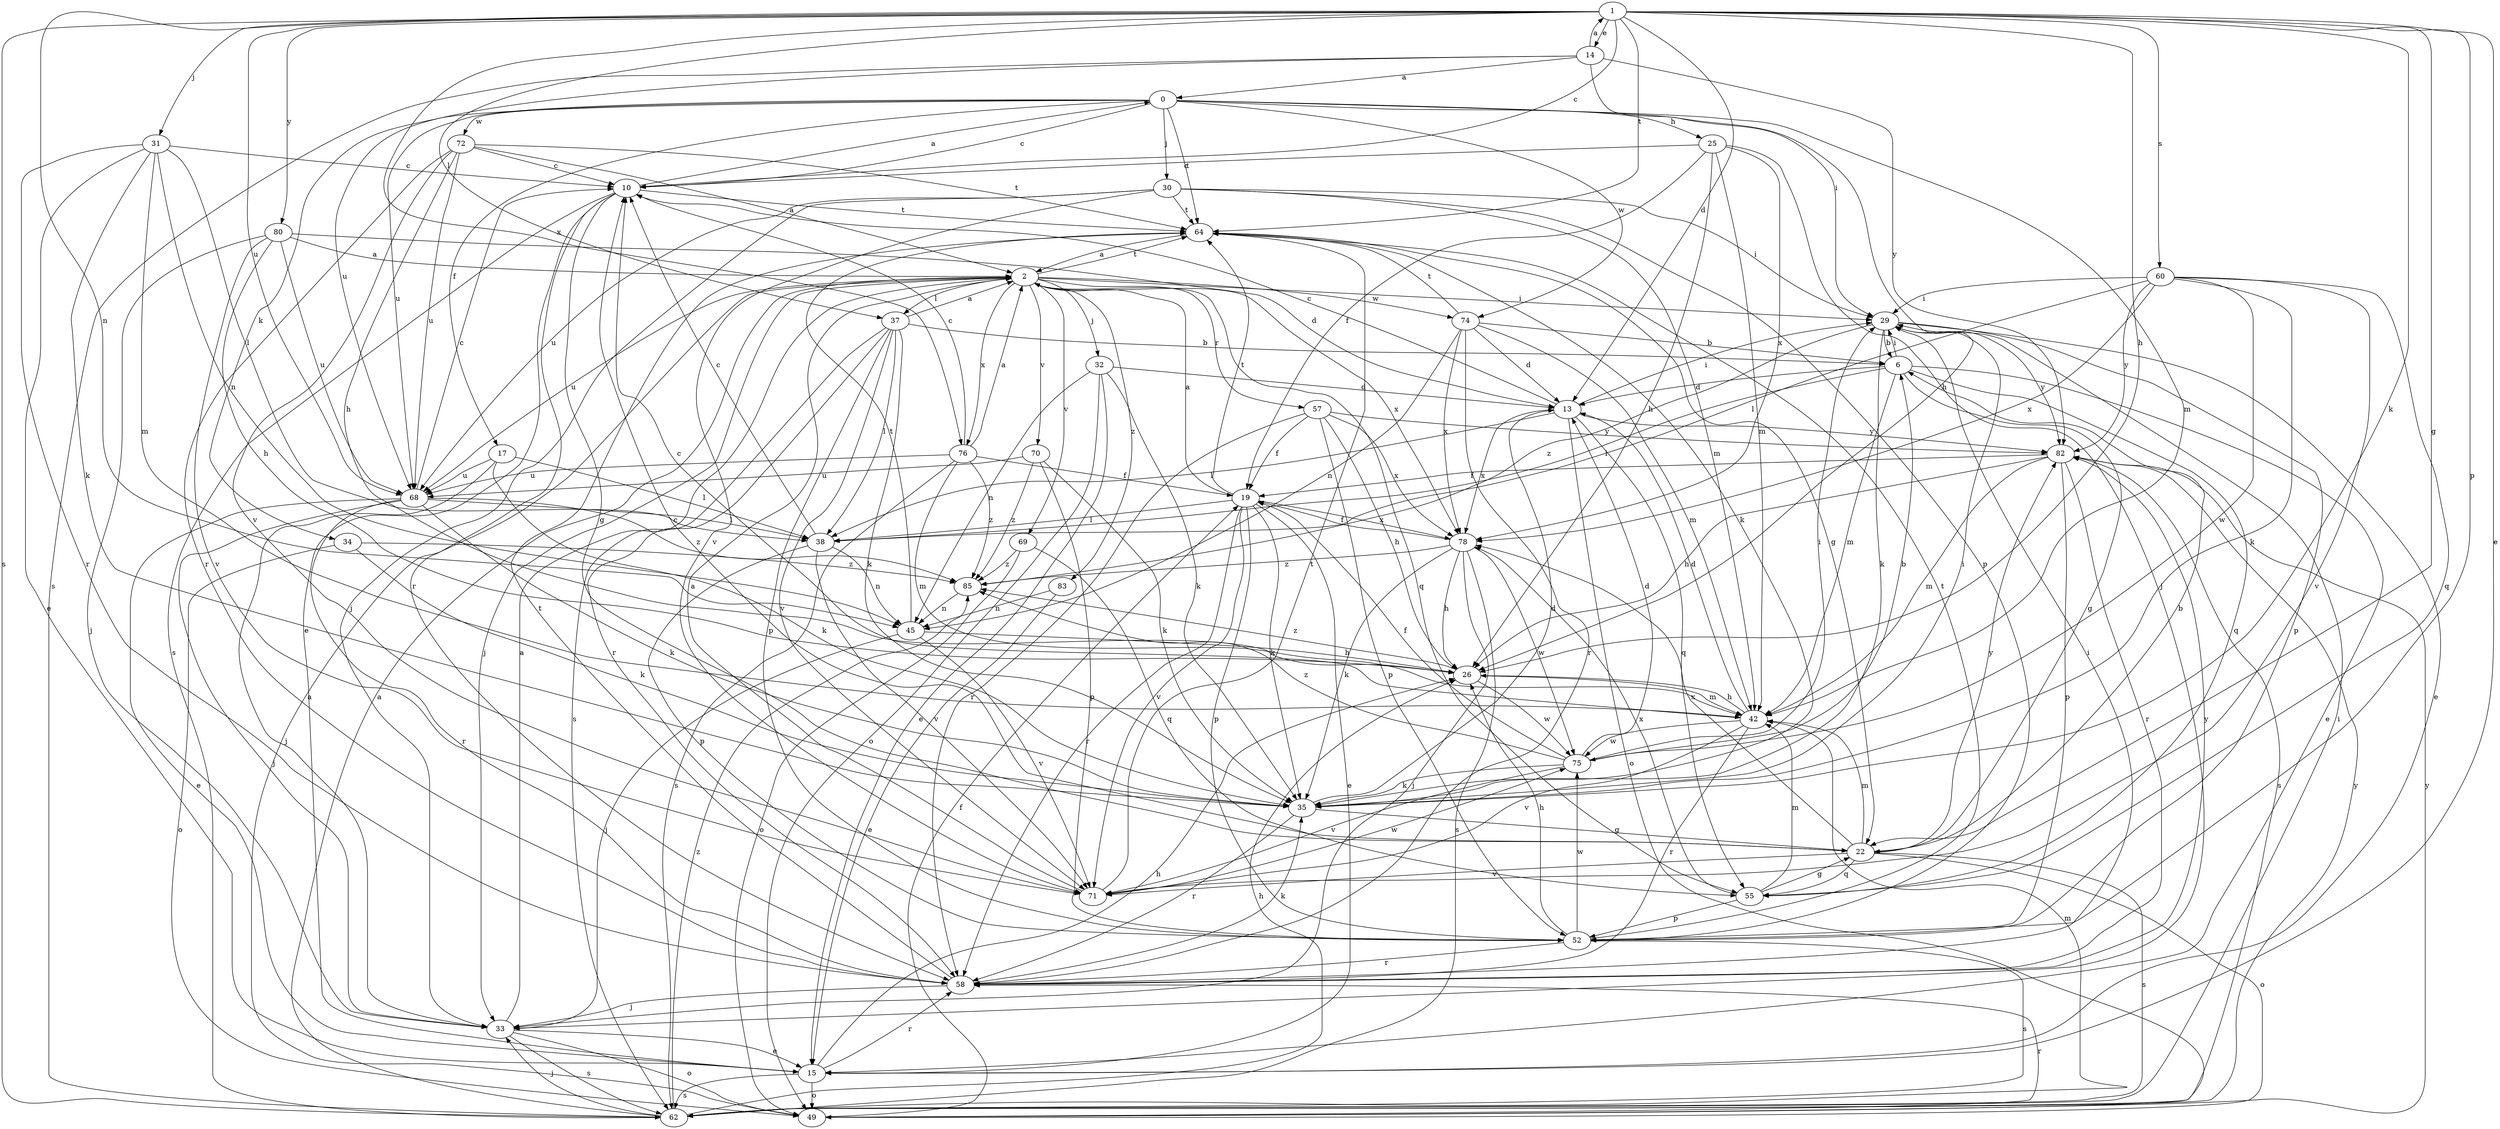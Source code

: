 strict digraph  {
0;
1;
2;
6;
10;
13;
14;
15;
17;
19;
22;
25;
26;
29;
30;
31;
32;
33;
34;
35;
37;
38;
42;
45;
49;
52;
55;
57;
58;
60;
62;
64;
68;
69;
70;
71;
72;
74;
75;
76;
78;
80;
82;
83;
85;
0 -> 10  [label=c];
0 -> 17  [label=f];
0 -> 25  [label=h];
0 -> 26  [label=h];
0 -> 30  [label=j];
0 -> 34  [label=k];
0 -> 42  [label=m];
0 -> 64  [label=t];
0 -> 68  [label=u];
0 -> 72  [label=w];
0 -> 74  [label=w];
1 -> 10  [label=c];
1 -> 13  [label=d];
1 -> 14  [label=e];
1 -> 15  [label=e];
1 -> 22  [label=g];
1 -> 26  [label=h];
1 -> 31  [label=j];
1 -> 35  [label=k];
1 -> 37  [label=l];
1 -> 45  [label=n];
1 -> 52  [label=p];
1 -> 60  [label=s];
1 -> 62  [label=s];
1 -> 64  [label=t];
1 -> 68  [label=u];
1 -> 76  [label=x];
1 -> 80  [label=y];
2 -> 29  [label=i];
2 -> 32  [label=j];
2 -> 33  [label=j];
2 -> 37  [label=l];
2 -> 55  [label=q];
2 -> 57  [label=r];
2 -> 64  [label=t];
2 -> 68  [label=u];
2 -> 69  [label=v];
2 -> 70  [label=v];
2 -> 74  [label=w];
2 -> 76  [label=x];
2 -> 78  [label=x];
2 -> 83  [label=z];
6 -> 13  [label=d];
6 -> 15  [label=e];
6 -> 22  [label=g];
6 -> 29  [label=i];
6 -> 38  [label=l];
6 -> 42  [label=m];
6 -> 55  [label=q];
10 -> 0  [label=a];
10 -> 15  [label=e];
10 -> 22  [label=g];
10 -> 58  [label=r];
10 -> 62  [label=s];
10 -> 64  [label=t];
13 -> 10  [label=c];
13 -> 29  [label=i];
13 -> 38  [label=l];
13 -> 49  [label=o];
13 -> 55  [label=q];
13 -> 78  [label=x];
13 -> 82  [label=y];
14 -> 0  [label=a];
14 -> 1  [label=a];
14 -> 29  [label=i];
14 -> 62  [label=s];
14 -> 68  [label=u];
14 -> 82  [label=y];
15 -> 26  [label=h];
15 -> 49  [label=o];
15 -> 58  [label=r];
15 -> 62  [label=s];
17 -> 33  [label=j];
17 -> 35  [label=k];
17 -> 38  [label=l];
17 -> 68  [label=u];
19 -> 2  [label=a];
19 -> 15  [label=e];
19 -> 35  [label=k];
19 -> 38  [label=l];
19 -> 52  [label=p];
19 -> 58  [label=r];
19 -> 64  [label=t];
19 -> 71  [label=v];
19 -> 78  [label=x];
22 -> 6  [label=b];
22 -> 10  [label=c];
22 -> 42  [label=m];
22 -> 49  [label=o];
22 -> 55  [label=q];
22 -> 62  [label=s];
22 -> 71  [label=v];
22 -> 78  [label=x];
22 -> 82  [label=y];
25 -> 10  [label=c];
25 -> 19  [label=f];
25 -> 26  [label=h];
25 -> 33  [label=j];
25 -> 42  [label=m];
25 -> 78  [label=x];
26 -> 42  [label=m];
26 -> 75  [label=w];
26 -> 85  [label=z];
29 -> 6  [label=b];
29 -> 15  [label=e];
29 -> 35  [label=k];
29 -> 52  [label=p];
29 -> 82  [label=y];
29 -> 85  [label=z];
30 -> 29  [label=i];
30 -> 33  [label=j];
30 -> 42  [label=m];
30 -> 52  [label=p];
30 -> 64  [label=t];
30 -> 68  [label=u];
30 -> 71  [label=v];
31 -> 10  [label=c];
31 -> 15  [label=e];
31 -> 35  [label=k];
31 -> 38  [label=l];
31 -> 42  [label=m];
31 -> 45  [label=n];
31 -> 58  [label=r];
32 -> 13  [label=d];
32 -> 15  [label=e];
32 -> 35  [label=k];
32 -> 45  [label=n];
32 -> 49  [label=o];
33 -> 2  [label=a];
33 -> 15  [label=e];
33 -> 49  [label=o];
33 -> 62  [label=s];
34 -> 35  [label=k];
34 -> 49  [label=o];
34 -> 85  [label=z];
35 -> 13  [label=d];
35 -> 22  [label=g];
35 -> 29  [label=i];
35 -> 58  [label=r];
37 -> 2  [label=a];
37 -> 6  [label=b];
37 -> 35  [label=k];
37 -> 38  [label=l];
37 -> 52  [label=p];
37 -> 58  [label=r];
37 -> 62  [label=s];
37 -> 71  [label=v];
38 -> 10  [label=c];
38 -> 45  [label=n];
38 -> 52  [label=p];
38 -> 71  [label=v];
42 -> 10  [label=c];
42 -> 13  [label=d];
42 -> 26  [label=h];
42 -> 58  [label=r];
42 -> 71  [label=v];
42 -> 75  [label=w];
45 -> 26  [label=h];
45 -> 33  [label=j];
45 -> 64  [label=t];
45 -> 71  [label=v];
49 -> 2  [label=a];
49 -> 19  [label=f];
49 -> 58  [label=r];
49 -> 82  [label=y];
52 -> 26  [label=h];
52 -> 58  [label=r];
52 -> 62  [label=s];
52 -> 64  [label=t];
52 -> 75  [label=w];
55 -> 22  [label=g];
55 -> 42  [label=m];
55 -> 52  [label=p];
55 -> 78  [label=x];
57 -> 19  [label=f];
57 -> 26  [label=h];
57 -> 52  [label=p];
57 -> 58  [label=r];
57 -> 78  [label=x];
57 -> 82  [label=y];
58 -> 29  [label=i];
58 -> 33  [label=j];
58 -> 35  [label=k];
58 -> 64  [label=t];
58 -> 82  [label=y];
60 -> 29  [label=i];
60 -> 35  [label=k];
60 -> 38  [label=l];
60 -> 55  [label=q];
60 -> 71  [label=v];
60 -> 75  [label=w];
60 -> 78  [label=x];
60 -> 82  [label=y];
62 -> 2  [label=a];
62 -> 26  [label=h];
62 -> 29  [label=i];
62 -> 33  [label=j];
62 -> 42  [label=m];
62 -> 82  [label=y];
62 -> 85  [label=z];
64 -> 2  [label=a];
64 -> 22  [label=g];
64 -> 35  [label=k];
68 -> 10  [label=c];
68 -> 15  [label=e];
68 -> 33  [label=j];
68 -> 35  [label=k];
68 -> 38  [label=l];
68 -> 58  [label=r];
68 -> 85  [label=z];
69 -> 49  [label=o];
69 -> 55  [label=q];
69 -> 85  [label=z];
70 -> 35  [label=k];
70 -> 52  [label=p];
70 -> 68  [label=u];
70 -> 85  [label=z];
71 -> 2  [label=a];
71 -> 64  [label=t];
71 -> 75  [label=w];
72 -> 2  [label=a];
72 -> 10  [label=c];
72 -> 26  [label=h];
72 -> 58  [label=r];
72 -> 64  [label=t];
72 -> 68  [label=u];
72 -> 71  [label=v];
74 -> 6  [label=b];
74 -> 13  [label=d];
74 -> 42  [label=m];
74 -> 45  [label=n];
74 -> 58  [label=r];
74 -> 64  [label=t];
74 -> 78  [label=x];
75 -> 6  [label=b];
75 -> 13  [label=d];
75 -> 19  [label=f];
75 -> 29  [label=i];
75 -> 35  [label=k];
75 -> 71  [label=v];
75 -> 85  [label=z];
76 -> 2  [label=a];
76 -> 10  [label=c];
76 -> 19  [label=f];
76 -> 42  [label=m];
76 -> 62  [label=s];
76 -> 68  [label=u];
76 -> 85  [label=z];
78 -> 19  [label=f];
78 -> 26  [label=h];
78 -> 33  [label=j];
78 -> 35  [label=k];
78 -> 62  [label=s];
78 -> 75  [label=w];
78 -> 85  [label=z];
80 -> 2  [label=a];
80 -> 13  [label=d];
80 -> 26  [label=h];
80 -> 33  [label=j];
80 -> 68  [label=u];
80 -> 71  [label=v];
82 -> 19  [label=f];
82 -> 26  [label=h];
82 -> 42  [label=m];
82 -> 52  [label=p];
82 -> 58  [label=r];
82 -> 62  [label=s];
83 -> 15  [label=e];
83 -> 45  [label=n];
85 -> 45  [label=n];
}
